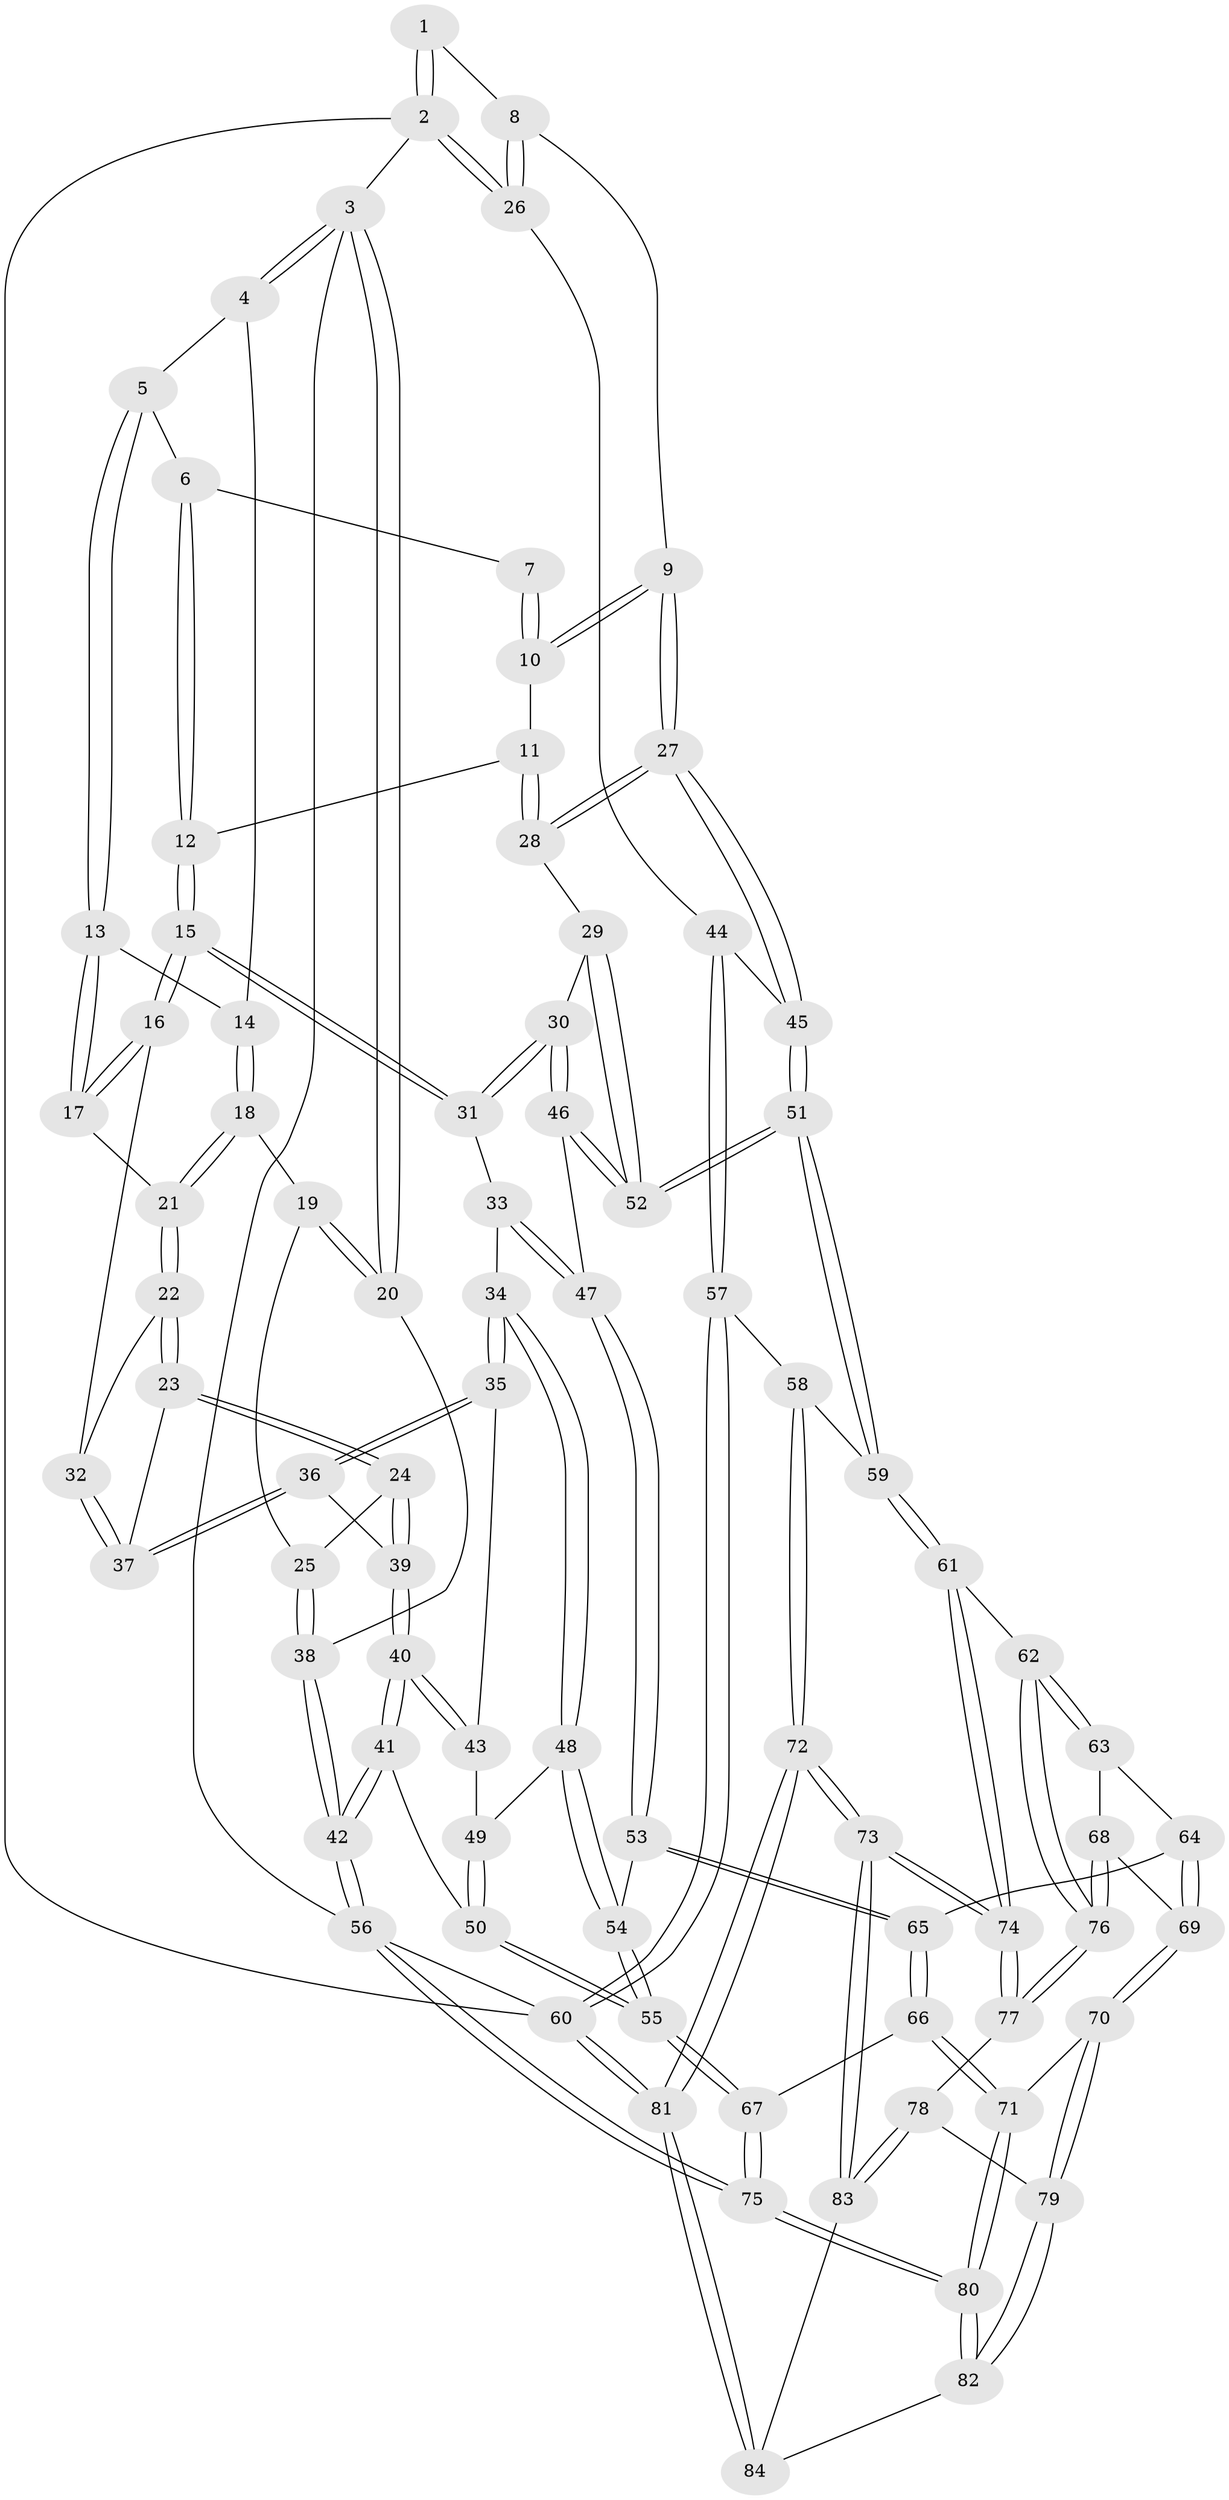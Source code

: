 // Generated by graph-tools (version 1.1) at 2025/38/03/09/25 02:38:30]
// undirected, 84 vertices, 207 edges
graph export_dot {
graph [start="1"]
  node [color=gray90,style=filled];
  1 [pos="+1+0"];
  2 [pos="+1+0"];
  3 [pos="+0+0"];
  4 [pos="+0.03374883685070064+0"];
  5 [pos="+0.38308206918763266+0"];
  6 [pos="+0.5634382337191814+0"];
  7 [pos="+0.6689303443880266+0"];
  8 [pos="+0.9091504633622742+0.08812813460472602"];
  9 [pos="+0.8141427647942429+0.2156620678554417"];
  10 [pos="+0.7437766635611502+0.014239798274442968"];
  11 [pos="+0.5946197949961131+0.12796395390620738"];
  12 [pos="+0.5839704983411925+0.12297571354911761"];
  13 [pos="+0.3581842434277959+0"];
  14 [pos="+0.09217644725747183+0.0744291005791205"];
  15 [pos="+0.48220098240841847+0.19155557508458992"];
  16 [pos="+0.4292881240280382+0.1522025337113882"];
  17 [pos="+0.3528255966282943+0"];
  18 [pos="+0.09146480649839596+0.07927906034771466"];
  19 [pos="+0.08359494168890552+0.08794740066826504"];
  20 [pos="+0+0.018984137621035582"];
  21 [pos="+0.23954793734952176+0.11832657885873037"];
  22 [pos="+0.2294032625604924+0.17769962002698722"];
  23 [pos="+0.2079746793259134+0.22002016827815912"];
  24 [pos="+0.16192125512294653+0.26317596994163334"];
  25 [pos="+0.0695182140761157+0.21747019481119334"];
  26 [pos="+1+0.03217747981786161"];
  27 [pos="+0.8127887681316778+0.23610664116897578"];
  28 [pos="+0.7895337629120142+0.24266702740600882"];
  29 [pos="+0.7120659340901473+0.2938193449745714"];
  30 [pos="+0.6756305913049788+0.3142220639610934"];
  31 [pos="+0.5109650594018403+0.29053309315762754"];
  32 [pos="+0.3638576836551746+0.20735670881559745"];
  33 [pos="+0.4768134767937323+0.32952883307401293"];
  34 [pos="+0.39758632854977793+0.3662450639536552"];
  35 [pos="+0.3690608926377401+0.3470883409507757"];
  36 [pos="+0.3568227784433609+0.33118153542194906"];
  37 [pos="+0.3390994190365583+0.2729375079756599"];
  38 [pos="+0+0.2791678638160706"];
  39 [pos="+0.1674434858800103+0.29854496628985944"];
  40 [pos="+0.16126842295639407+0.35835009156961095"];
  41 [pos="+0.0770415809092621+0.5203536007402182"];
  42 [pos="+0+0.5255659154345251"];
  43 [pos="+0.2556157327333192+0.3851872271401596"];
  44 [pos="+1+0.3567619478325851"];
  45 [pos="+0.9462089685380516+0.3318495320781007"];
  46 [pos="+0.6189272453867516+0.5276548292408944"];
  47 [pos="+0.5793643011347351+0.5449006699073418"];
  48 [pos="+0.3828170575349238+0.4414047901679481"];
  49 [pos="+0.275923253963475+0.4230126605408476"];
  50 [pos="+0.1845230055403377+0.5906507229169422"];
  51 [pos="+0.7987046820245202+0.5819588159937205"];
  52 [pos="+0.7665853491385376+0.5696560604110428"];
  53 [pos="+0.5448515257887476+0.5759046048726375"];
  54 [pos="+0.38466402260978205+0.5144324333531185"];
  55 [pos="+0.22057997561730627+0.6205307511131479"];
  56 [pos="+0+1"];
  57 [pos="+1+0.6048072152305953"];
  58 [pos="+0.8487357799407523+0.6352145890158316"];
  59 [pos="+0.8105134885095834+0.6138230555177044"];
  60 [pos="+1+1"];
  61 [pos="+0.7544244841191105+0.7000179202598207"];
  62 [pos="+0.7018538795665292+0.7295623119653046"];
  63 [pos="+0.5843364213413222+0.6637782595038224"];
  64 [pos="+0.5791516987991315+0.6591970362684616"];
  65 [pos="+0.5408829466024438+0.6227696653034361"];
  66 [pos="+0.4592160924005266+0.7410834319305796"];
  67 [pos="+0.236068682593294+0.6836613459313299"];
  68 [pos="+0.6080804187867018+0.7624066334666126"];
  69 [pos="+0.5843267269588609+0.786574067724925"];
  70 [pos="+0.5490476246159498+0.83034965507376"];
  71 [pos="+0.47405537770370854+0.7963539286581985"];
  72 [pos="+1+1"];
  73 [pos="+1+1"];
  74 [pos="+0.8349614944763103+0.8736084168962379"];
  75 [pos="+0.07746446716742691+1"];
  76 [pos="+0.6861392263686198+0.7687555977236781"];
  77 [pos="+0.685170378856362+0.78132127479565"];
  78 [pos="+0.6412888428750972+0.8756556260454906"];
  79 [pos="+0.5912926754010488+0.8684416038798946"];
  80 [pos="+0.25188654550053524+1"];
  81 [pos="+1+1"];
  82 [pos="+0.4144295251586375+1"];
  83 [pos="+0.6619688207293186+0.8975986935726513"];
  84 [pos="+0.4775085766512294+1"];
  1 -- 2;
  1 -- 2;
  1 -- 8;
  2 -- 3;
  2 -- 26;
  2 -- 26;
  2 -- 60;
  3 -- 4;
  3 -- 4;
  3 -- 20;
  3 -- 20;
  3 -- 56;
  4 -- 5;
  4 -- 14;
  5 -- 6;
  5 -- 13;
  5 -- 13;
  6 -- 7;
  6 -- 12;
  6 -- 12;
  7 -- 10;
  7 -- 10;
  8 -- 9;
  8 -- 26;
  8 -- 26;
  9 -- 10;
  9 -- 10;
  9 -- 27;
  9 -- 27;
  10 -- 11;
  11 -- 12;
  11 -- 28;
  11 -- 28;
  12 -- 15;
  12 -- 15;
  13 -- 14;
  13 -- 17;
  13 -- 17;
  14 -- 18;
  14 -- 18;
  15 -- 16;
  15 -- 16;
  15 -- 31;
  15 -- 31;
  16 -- 17;
  16 -- 17;
  16 -- 32;
  17 -- 21;
  18 -- 19;
  18 -- 21;
  18 -- 21;
  19 -- 20;
  19 -- 20;
  19 -- 25;
  20 -- 38;
  21 -- 22;
  21 -- 22;
  22 -- 23;
  22 -- 23;
  22 -- 32;
  23 -- 24;
  23 -- 24;
  23 -- 37;
  24 -- 25;
  24 -- 39;
  24 -- 39;
  25 -- 38;
  25 -- 38;
  26 -- 44;
  27 -- 28;
  27 -- 28;
  27 -- 45;
  27 -- 45;
  28 -- 29;
  29 -- 30;
  29 -- 52;
  29 -- 52;
  30 -- 31;
  30 -- 31;
  30 -- 46;
  30 -- 46;
  31 -- 33;
  32 -- 37;
  32 -- 37;
  33 -- 34;
  33 -- 47;
  33 -- 47;
  34 -- 35;
  34 -- 35;
  34 -- 48;
  34 -- 48;
  35 -- 36;
  35 -- 36;
  35 -- 43;
  36 -- 37;
  36 -- 37;
  36 -- 39;
  38 -- 42;
  38 -- 42;
  39 -- 40;
  39 -- 40;
  40 -- 41;
  40 -- 41;
  40 -- 43;
  40 -- 43;
  41 -- 42;
  41 -- 42;
  41 -- 50;
  42 -- 56;
  42 -- 56;
  43 -- 49;
  44 -- 45;
  44 -- 57;
  44 -- 57;
  45 -- 51;
  45 -- 51;
  46 -- 47;
  46 -- 52;
  46 -- 52;
  47 -- 53;
  47 -- 53;
  48 -- 49;
  48 -- 54;
  48 -- 54;
  49 -- 50;
  49 -- 50;
  50 -- 55;
  50 -- 55;
  51 -- 52;
  51 -- 52;
  51 -- 59;
  51 -- 59;
  53 -- 54;
  53 -- 65;
  53 -- 65;
  54 -- 55;
  54 -- 55;
  55 -- 67;
  55 -- 67;
  56 -- 75;
  56 -- 75;
  56 -- 60;
  57 -- 58;
  57 -- 60;
  57 -- 60;
  58 -- 59;
  58 -- 72;
  58 -- 72;
  59 -- 61;
  59 -- 61;
  60 -- 81;
  60 -- 81;
  61 -- 62;
  61 -- 74;
  61 -- 74;
  62 -- 63;
  62 -- 63;
  62 -- 76;
  62 -- 76;
  63 -- 64;
  63 -- 68;
  64 -- 65;
  64 -- 69;
  64 -- 69;
  65 -- 66;
  65 -- 66;
  66 -- 67;
  66 -- 71;
  66 -- 71;
  67 -- 75;
  67 -- 75;
  68 -- 69;
  68 -- 76;
  68 -- 76;
  69 -- 70;
  69 -- 70;
  70 -- 71;
  70 -- 79;
  70 -- 79;
  71 -- 80;
  71 -- 80;
  72 -- 73;
  72 -- 73;
  72 -- 81;
  72 -- 81;
  73 -- 74;
  73 -- 74;
  73 -- 83;
  73 -- 83;
  74 -- 77;
  74 -- 77;
  75 -- 80;
  75 -- 80;
  76 -- 77;
  76 -- 77;
  77 -- 78;
  78 -- 79;
  78 -- 83;
  78 -- 83;
  79 -- 82;
  79 -- 82;
  80 -- 82;
  80 -- 82;
  81 -- 84;
  81 -- 84;
  82 -- 84;
  83 -- 84;
}
